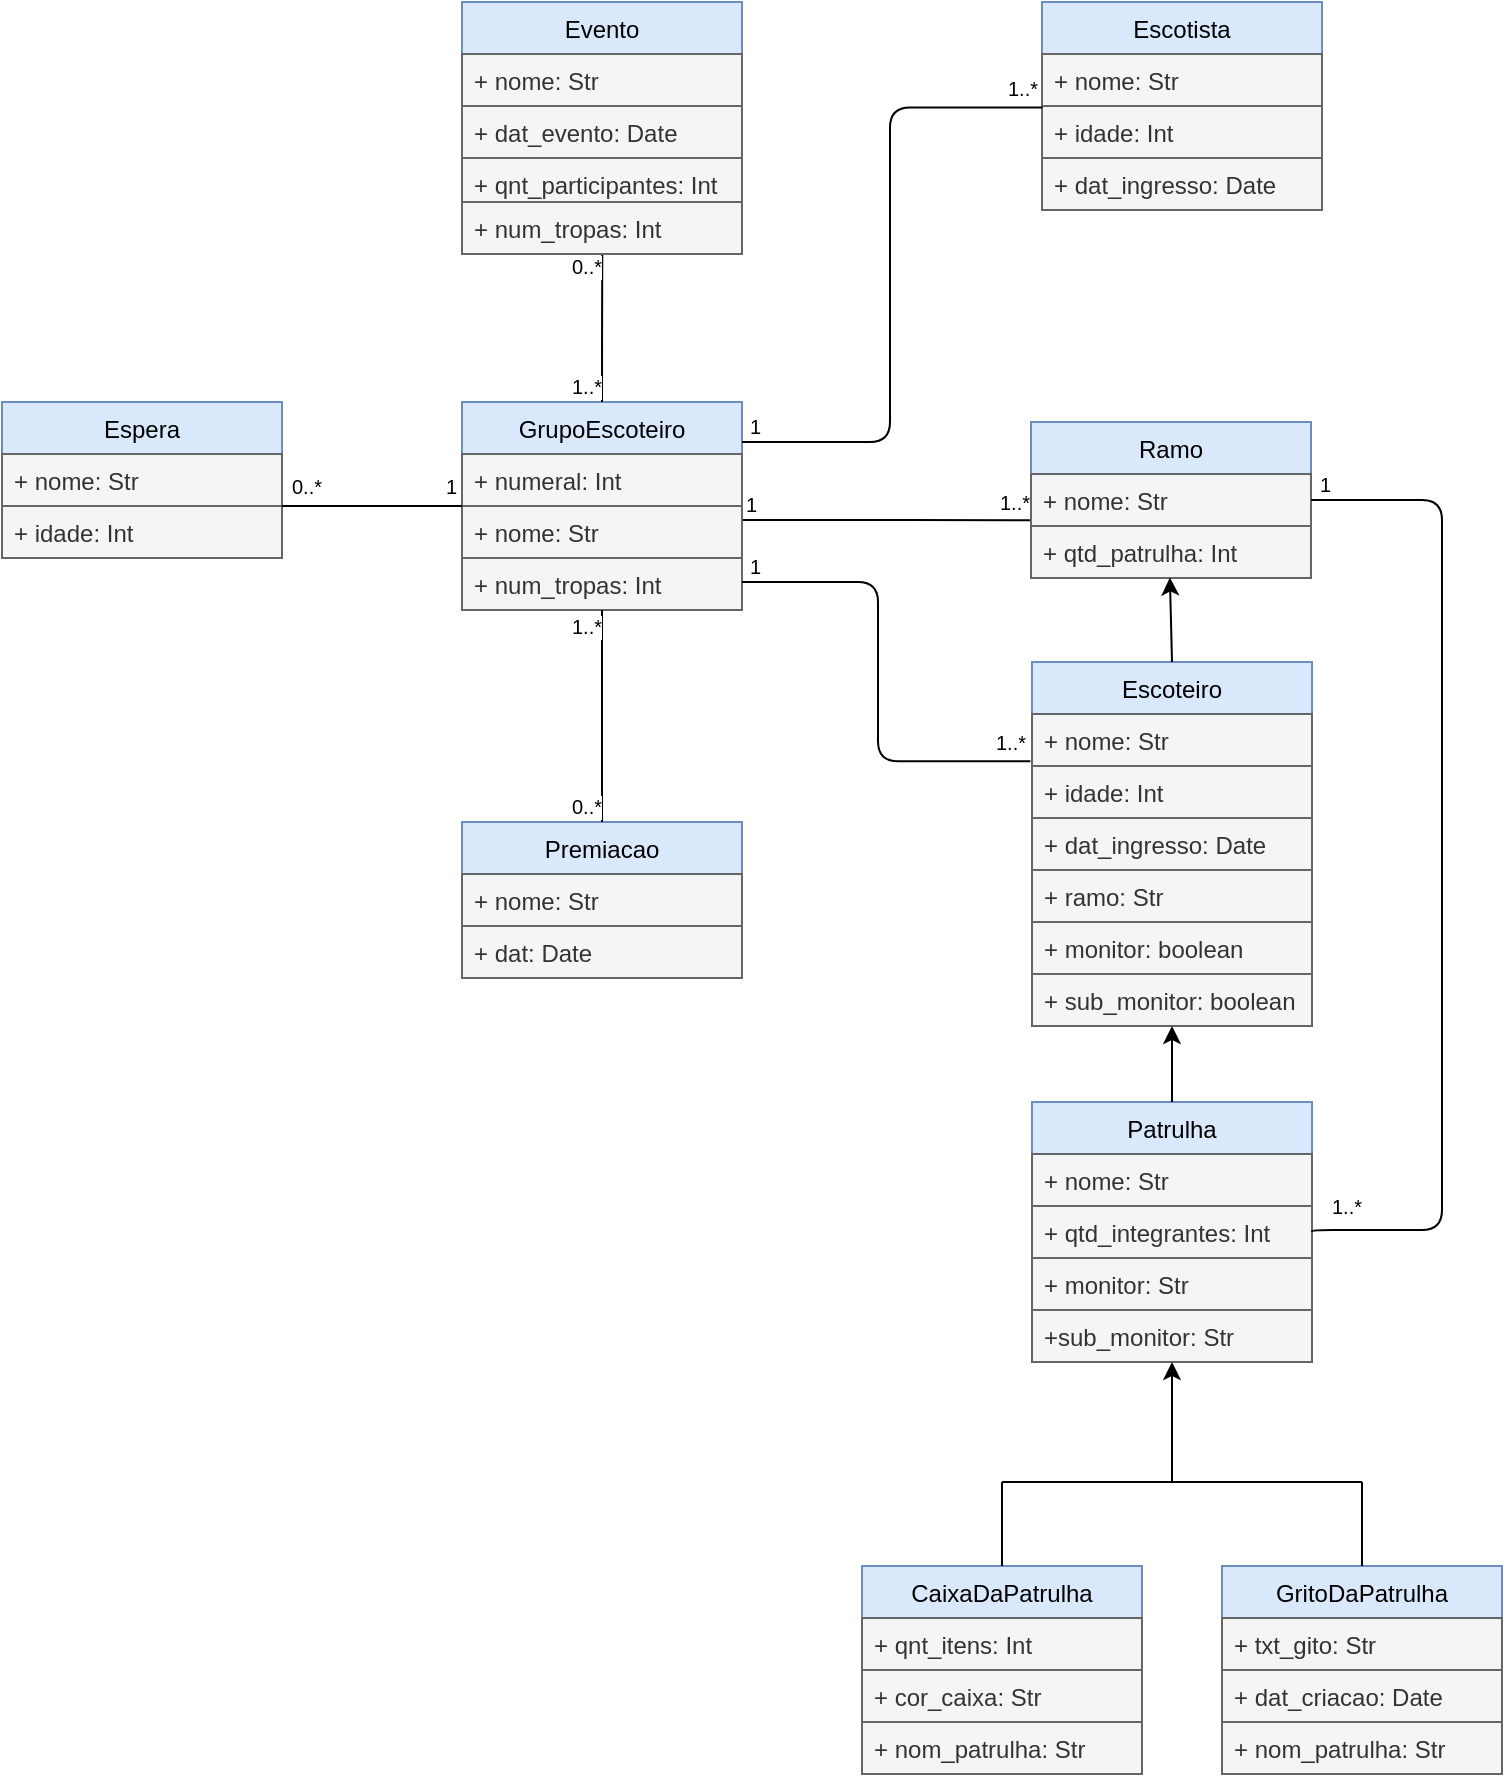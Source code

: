 <mxfile version="12.3.4" type="device" pages="1"><diagram id="qMCS-CipbwkDl_sj2JhC" name="Page-1"><mxGraphModel dx="2557" dy="2050" grid="1" gridSize="10" guides="1" tooltips="1" connect="1" arrows="1" fold="1" page="1" pageScale="1" pageWidth="850" pageHeight="1100" math="0" shadow="0"><root><mxCell id="0"/><mxCell id="1" parent="0"/><mxCell id="HGJGZqdUj7CCigEJTHPC-2" value="GrupoEscoteiro" style="swimlane;fontStyle=0;childLayout=stackLayout;horizontal=1;startSize=26;horizontalStack=0;resizeParent=1;resizeParentMax=0;resizeLast=0;collapsible=1;marginBottom=0;fillColor=#dae8fc;strokeColor=#6c8ebf;" parent="1" vertex="1"><mxGeometry x="140" y="160" width="140" height="104" as="geometry"/></mxCell><mxCell id="HGJGZqdUj7CCigEJTHPC-3" value="+ numeral: Int" style="text;align=left;verticalAlign=top;spacingLeft=4;spacingRight=4;overflow=hidden;rotatable=0;points=[[0,0.5],[1,0.5]];portConstraint=eastwest;fillColor=#f5f5f5;strokeColor=#666666;fontColor=#333333;" parent="HGJGZqdUj7CCigEJTHPC-2" vertex="1"><mxGeometry y="26" width="140" height="26" as="geometry"/></mxCell><mxCell id="70-9lHQwHYy36GMscDvA-47" value="" style="endArrow=none;html=1;edgeStyle=orthogonalEdgeStyle;entryX=0.012;entryY=0.891;entryDx=0;entryDy=0;entryPerimeter=0;" edge="1" parent="HGJGZqdUj7CCigEJTHPC-2" target="HGJGZqdUj7CCigEJTHPC-11"><mxGeometry relative="1" as="geometry"><mxPoint x="140" y="59" as="sourcePoint"/><mxPoint x="280" y="60" as="targetPoint"/><Array as="points"><mxPoint x="212" y="59"/></Array></mxGeometry></mxCell><mxCell id="70-9lHQwHYy36GMscDvA-48" value="1" style="resizable=0;html=1;align=left;verticalAlign=bottom;labelBackgroundColor=#ffffff;fontSize=10;" connectable="0" vertex="1" parent="70-9lHQwHYy36GMscDvA-47"><mxGeometry x="-1" relative="1" as="geometry"/></mxCell><mxCell id="70-9lHQwHYy36GMscDvA-49" value="1..*" style="resizable=0;html=1;align=right;verticalAlign=bottom;labelBackgroundColor=#ffffff;fontSize=10;" connectable="0" vertex="1" parent="70-9lHQwHYy36GMscDvA-47"><mxGeometry x="1" relative="1" as="geometry"><mxPoint x="-1.5" y="-1" as="offset"/></mxGeometry></mxCell><mxCell id="HGJGZqdUj7CCigEJTHPC-4" value="+ nome: Str" style="text;align=left;verticalAlign=top;spacingLeft=4;spacingRight=4;overflow=hidden;rotatable=0;points=[[0,0.5],[1,0.5]];portConstraint=eastwest;fillColor=#f5f5f5;strokeColor=#666666;fontColor=#333333;" parent="HGJGZqdUj7CCigEJTHPC-2" vertex="1"><mxGeometry y="52" width="140" height="26" as="geometry"/></mxCell><mxCell id="HGJGZqdUj7CCigEJTHPC-5" value="+ num_tropas: Int" style="text;align=left;verticalAlign=top;spacingLeft=4;spacingRight=4;overflow=hidden;rotatable=0;points=[[0,0.5],[1,0.5]];portConstraint=eastwest;fillColor=#f5f5f5;strokeColor=#666666;fontColor=#333333;" parent="HGJGZqdUj7CCigEJTHPC-2" vertex="1"><mxGeometry y="78" width="140" height="26" as="geometry"/></mxCell><mxCell id="70-9lHQwHYy36GMscDvA-59" value="GrupoEscoteiro" style="swimlane;fontStyle=0;childLayout=stackLayout;horizontal=1;startSize=26;horizontalStack=0;resizeParent=1;resizeParentMax=0;resizeLast=0;collapsible=1;marginBottom=0;fillColor=#dae8fc;strokeColor=#6c8ebf;" vertex="1" parent="1"><mxGeometry x="140" y="-24" width="140" height="78" as="geometry"/></mxCell><mxCell id="70-9lHQwHYy36GMscDvA-60" value="+ numeral: Int" style="text;align=left;verticalAlign=top;spacingLeft=4;spacingRight=4;overflow=hidden;rotatable=0;points=[[0,0.5],[1,0.5]];portConstraint=eastwest;fillColor=#f5f5f5;strokeColor=#666666;fontColor=#333333;" vertex="1" parent="70-9lHQwHYy36GMscDvA-59"><mxGeometry y="26" width="140" height="26" as="geometry"/></mxCell><mxCell id="70-9lHQwHYy36GMscDvA-64" value="+ nome: Str" style="text;align=left;verticalAlign=top;spacingLeft=4;spacingRight=4;overflow=hidden;rotatable=0;points=[[0,0.5],[1,0.5]];portConstraint=eastwest;fillColor=#f5f5f5;strokeColor=#666666;fontColor=#333333;" vertex="1" parent="70-9lHQwHYy36GMscDvA-59"><mxGeometry y="52" width="140" height="26" as="geometry"/></mxCell><mxCell id="HGJGZqdUj7CCigEJTHPC-6" value="Escotista" style="swimlane;fontStyle=0;childLayout=stackLayout;horizontal=1;startSize=26;fillColor=#dae8fc;horizontalStack=0;resizeParent=1;resizeParentMax=0;resizeLast=0;collapsible=1;marginBottom=0;strokeColor=#6c8ebf;" parent="1" vertex="1"><mxGeometry x="430" y="-40" width="140" height="104" as="geometry"/></mxCell><mxCell id="HGJGZqdUj7CCigEJTHPC-7" value="+ nome: Str" style="text;strokeColor=#666666;fillColor=#f5f5f5;align=left;verticalAlign=top;spacingLeft=4;spacingRight=4;overflow=hidden;rotatable=0;points=[[0,0.5],[1,0.5]];portConstraint=eastwest;fontColor=#333333;" parent="HGJGZqdUj7CCigEJTHPC-6" vertex="1"><mxGeometry y="26" width="140" height="26" as="geometry"/></mxCell><mxCell id="HGJGZqdUj7CCigEJTHPC-8" value="+ idade: Int" style="text;strokeColor=#666666;fillColor=#f5f5f5;align=left;verticalAlign=top;spacingLeft=4;spacingRight=4;overflow=hidden;rotatable=0;points=[[0,0.5],[1,0.5]];portConstraint=eastwest;fontColor=#333333;" parent="HGJGZqdUj7CCigEJTHPC-6" vertex="1"><mxGeometry y="52" width="140" height="26" as="geometry"/></mxCell><mxCell id="HGJGZqdUj7CCigEJTHPC-9" value="+ dat_ingresso: Date" style="text;strokeColor=#666666;fillColor=#f5f5f5;align=left;verticalAlign=top;spacingLeft=4;spacingRight=4;overflow=hidden;rotatable=0;points=[[0,0.5],[1,0.5]];portConstraint=eastwest;fontColor=#333333;" parent="HGJGZqdUj7CCigEJTHPC-6" vertex="1"><mxGeometry y="78" width="140" height="26" as="geometry"/></mxCell><mxCell id="HGJGZqdUj7CCigEJTHPC-10" value="Ramo" style="swimlane;fontStyle=0;childLayout=stackLayout;horizontal=1;startSize=26;fillColor=#dae8fc;horizontalStack=0;resizeParent=1;resizeParentMax=0;resizeLast=0;collapsible=1;marginBottom=0;strokeColor=#6c8ebf;" parent="1" vertex="1"><mxGeometry x="424.5" y="170" width="140" height="78" as="geometry"/></mxCell><mxCell id="HGJGZqdUj7CCigEJTHPC-11" value="+ nome: Str" style="text;strokeColor=#666666;fillColor=#f5f5f5;align=left;verticalAlign=top;spacingLeft=4;spacingRight=4;overflow=hidden;rotatable=0;points=[[0,0.5],[1,0.5]];portConstraint=eastwest;fontColor=#333333;" parent="HGJGZqdUj7CCigEJTHPC-10" vertex="1"><mxGeometry y="26" width="140" height="26" as="geometry"/></mxCell><mxCell id="HGJGZqdUj7CCigEJTHPC-12" value="+ qtd_patrulha: Int" style="text;strokeColor=#666666;fillColor=#f5f5f5;align=left;verticalAlign=top;spacingLeft=4;spacingRight=4;overflow=hidden;rotatable=0;points=[[0,0.5],[1,0.5]];portConstraint=eastwest;fontColor=#333333;" parent="HGJGZqdUj7CCigEJTHPC-10" vertex="1"><mxGeometry y="52" width="140" height="26" as="geometry"/></mxCell><mxCell id="HGJGZqdUj7CCigEJTHPC-14" value="Escoteiro" style="swimlane;fontStyle=0;childLayout=stackLayout;horizontal=1;startSize=26;fillColor=#dae8fc;horizontalStack=0;resizeParent=1;resizeParentMax=0;resizeLast=0;collapsible=1;marginBottom=0;strokeColor=#6c8ebf;" parent="1" vertex="1"><mxGeometry x="425" y="290" width="140" height="182" as="geometry"/></mxCell><mxCell id="HGJGZqdUj7CCigEJTHPC-15" value="+ nome: Str" style="text;strokeColor=#666666;fillColor=#f5f5f5;align=left;verticalAlign=top;spacingLeft=4;spacingRight=4;overflow=hidden;rotatable=0;points=[[0,0.5],[1,0.5]];portConstraint=eastwest;fontColor=#333333;" parent="HGJGZqdUj7CCigEJTHPC-14" vertex="1"><mxGeometry y="26" width="140" height="26" as="geometry"/></mxCell><mxCell id="HGJGZqdUj7CCigEJTHPC-16" value="+ idade: Int" style="text;strokeColor=#666666;fillColor=#f5f5f5;align=left;verticalAlign=top;spacingLeft=4;spacingRight=4;overflow=hidden;rotatable=0;points=[[0,0.5],[1,0.5]];portConstraint=eastwest;fontColor=#333333;" parent="HGJGZqdUj7CCigEJTHPC-14" vertex="1"><mxGeometry y="52" width="140" height="26" as="geometry"/></mxCell><mxCell id="HGJGZqdUj7CCigEJTHPC-17" value="+ dat_ingresso: Date" style="text;strokeColor=#666666;fillColor=#f5f5f5;align=left;verticalAlign=top;spacingLeft=4;spacingRight=4;overflow=hidden;rotatable=0;points=[[0,0.5],[1,0.5]];portConstraint=eastwest;fontColor=#333333;" parent="HGJGZqdUj7CCigEJTHPC-14" vertex="1"><mxGeometry y="78" width="140" height="26" as="geometry"/></mxCell><mxCell id="HGJGZqdUj7CCigEJTHPC-19" value="+ ramo: Str" style="text;strokeColor=#666666;fillColor=#f5f5f5;align=left;verticalAlign=top;spacingLeft=4;spacingRight=4;overflow=hidden;rotatable=0;points=[[0,0.5],[1,0.5]];portConstraint=eastwest;fontColor=#333333;" parent="HGJGZqdUj7CCigEJTHPC-14" vertex="1"><mxGeometry y="104" width="140" height="26" as="geometry"/></mxCell><mxCell id="HGJGZqdUj7CCigEJTHPC-21" value="+ monitor: boolean" style="text;strokeColor=#666666;fillColor=#f5f5f5;align=left;verticalAlign=top;spacingLeft=4;spacingRight=4;overflow=hidden;rotatable=0;points=[[0,0.5],[1,0.5]];portConstraint=eastwest;fontColor=#333333;" parent="HGJGZqdUj7CCigEJTHPC-14" vertex="1"><mxGeometry y="130" width="140" height="26" as="geometry"/></mxCell><mxCell id="HGJGZqdUj7CCigEJTHPC-20" value="+ sub_monitor: boolean" style="text;strokeColor=#666666;fillColor=#f5f5f5;align=left;verticalAlign=top;spacingLeft=4;spacingRight=4;overflow=hidden;rotatable=0;points=[[0,0.5],[1,0.5]];portConstraint=eastwest;fontColor=#333333;" parent="HGJGZqdUj7CCigEJTHPC-14" vertex="1"><mxGeometry y="156" width="140" height="26" as="geometry"/></mxCell><mxCell id="70-9lHQwHYy36GMscDvA-1" value="Patrulha" style="swimlane;fontStyle=0;childLayout=stackLayout;horizontal=1;startSize=26;fillColor=#dae8fc;horizontalStack=0;resizeParent=1;resizeParentMax=0;resizeLast=0;collapsible=1;marginBottom=0;strokeColor=#6c8ebf;" vertex="1" parent="1"><mxGeometry x="425" y="510" width="140" height="130" as="geometry"/></mxCell><mxCell id="70-9lHQwHYy36GMscDvA-2" value="+ nome: Str" style="text;strokeColor=#666666;fillColor=#f5f5f5;align=left;verticalAlign=top;spacingLeft=4;spacingRight=4;overflow=hidden;rotatable=0;points=[[0,0.5],[1,0.5]];portConstraint=eastwest;fontColor=#333333;" vertex="1" parent="70-9lHQwHYy36GMscDvA-1"><mxGeometry y="26" width="140" height="26" as="geometry"/></mxCell><mxCell id="70-9lHQwHYy36GMscDvA-3" value="+ qtd_integrantes: Int" style="text;strokeColor=#666666;fillColor=#f5f5f5;align=left;verticalAlign=top;spacingLeft=4;spacingRight=4;overflow=hidden;rotatable=0;points=[[0,0.5],[1,0.5]];portConstraint=eastwest;fontColor=#333333;" vertex="1" parent="70-9lHQwHYy36GMscDvA-1"><mxGeometry y="52" width="140" height="26" as="geometry"/></mxCell><mxCell id="70-9lHQwHYy36GMscDvA-4" value="+ monitor: Str" style="text;strokeColor=#666666;fillColor=#f5f5f5;align=left;verticalAlign=top;spacingLeft=4;spacingRight=4;overflow=hidden;rotatable=0;points=[[0,0.5],[1,0.5]];portConstraint=eastwest;fontColor=#333333;" vertex="1" parent="70-9lHQwHYy36GMscDvA-1"><mxGeometry y="78" width="140" height="26" as="geometry"/></mxCell><mxCell id="70-9lHQwHYy36GMscDvA-5" value="+sub_monitor: Str" style="text;strokeColor=#666666;fillColor=#f5f5f5;align=left;verticalAlign=top;spacingLeft=4;spacingRight=4;overflow=hidden;rotatable=0;points=[[0,0.5],[1,0.5]];portConstraint=eastwest;fontColor=#333333;" vertex="1" parent="70-9lHQwHYy36GMscDvA-1"><mxGeometry y="104" width="140" height="26" as="geometry"/></mxCell><mxCell id="70-9lHQwHYy36GMscDvA-6" value="CaixaDaPatrulha" style="swimlane;fontStyle=0;childLayout=stackLayout;horizontal=1;startSize=26;fillColor=#dae8fc;horizontalStack=0;resizeParent=1;resizeParentMax=0;resizeLast=0;collapsible=1;marginBottom=0;strokeColor=#6c8ebf;" vertex="1" parent="1"><mxGeometry x="340" y="742" width="140" height="104" as="geometry"/></mxCell><mxCell id="70-9lHQwHYy36GMscDvA-7" value="+ qnt_itens: Int" style="text;strokeColor=#666666;fillColor=#f5f5f5;align=left;verticalAlign=top;spacingLeft=4;spacingRight=4;overflow=hidden;rotatable=0;points=[[0,0.5],[1,0.5]];portConstraint=eastwest;fontColor=#333333;" vertex="1" parent="70-9lHQwHYy36GMscDvA-6"><mxGeometry y="26" width="140" height="26" as="geometry"/></mxCell><mxCell id="70-9lHQwHYy36GMscDvA-8" value="+ cor_caixa: Str" style="text;strokeColor=#666666;fillColor=#f5f5f5;align=left;verticalAlign=top;spacingLeft=4;spacingRight=4;overflow=hidden;rotatable=0;points=[[0,0.5],[1,0.5]];portConstraint=eastwest;fontColor=#333333;" vertex="1" parent="70-9lHQwHYy36GMscDvA-6"><mxGeometry y="52" width="140" height="26" as="geometry"/></mxCell><mxCell id="70-9lHQwHYy36GMscDvA-9" value="+ nom_patrulha: Str" style="text;strokeColor=#666666;fillColor=#f5f5f5;align=left;verticalAlign=top;spacingLeft=4;spacingRight=4;overflow=hidden;rotatable=0;points=[[0,0.5],[1,0.5]];portConstraint=eastwest;fontColor=#333333;" vertex="1" parent="70-9lHQwHYy36GMscDvA-6"><mxGeometry y="78" width="140" height="26" as="geometry"/></mxCell><mxCell id="70-9lHQwHYy36GMscDvA-12" value="GritoDaPatrulha" style="swimlane;fontStyle=0;childLayout=stackLayout;horizontal=1;startSize=26;fillColor=#dae8fc;horizontalStack=0;resizeParent=1;resizeParentMax=0;resizeLast=0;collapsible=1;marginBottom=0;strokeColor=#6c8ebf;" vertex="1" parent="1"><mxGeometry x="520" y="742" width="140" height="104" as="geometry"/></mxCell><mxCell id="70-9lHQwHYy36GMscDvA-13" value="+ txt_gito: Str" style="text;strokeColor=#666666;fillColor=#f5f5f5;align=left;verticalAlign=top;spacingLeft=4;spacingRight=4;overflow=hidden;rotatable=0;points=[[0,0.5],[1,0.5]];portConstraint=eastwest;fontColor=#333333;" vertex="1" parent="70-9lHQwHYy36GMscDvA-12"><mxGeometry y="26" width="140" height="26" as="geometry"/></mxCell><mxCell id="70-9lHQwHYy36GMscDvA-14" value="+ dat_criacao: Date" style="text;strokeColor=#666666;fillColor=#f5f5f5;align=left;verticalAlign=top;spacingLeft=4;spacingRight=4;overflow=hidden;rotatable=0;points=[[0,0.5],[1,0.5]];portConstraint=eastwest;fontColor=#333333;" vertex="1" parent="70-9lHQwHYy36GMscDvA-12"><mxGeometry y="52" width="140" height="26" as="geometry"/></mxCell><mxCell id="70-9lHQwHYy36GMscDvA-15" value="+ nom_patrulha: Str" style="text;strokeColor=#666666;fillColor=#f5f5f5;align=left;verticalAlign=top;spacingLeft=4;spacingRight=4;overflow=hidden;rotatable=0;points=[[0,0.5],[1,0.5]];portConstraint=eastwest;fontColor=#333333;" vertex="1" parent="70-9lHQwHYy36GMscDvA-12"><mxGeometry y="78" width="140" height="26" as="geometry"/></mxCell><mxCell id="70-9lHQwHYy36GMscDvA-16" value="Evento" style="swimlane;fontStyle=0;childLayout=stackLayout;horizontal=1;startSize=26;fillColor=#dae8fc;horizontalStack=0;resizeParent=1;resizeParentMax=0;resizeLast=0;collapsible=1;marginBottom=0;strokeColor=#6c8ebf;" vertex="1" parent="1"><mxGeometry x="140" y="-40" width="140" height="104" as="geometry"/></mxCell><mxCell id="70-9lHQwHYy36GMscDvA-17" value="+ nome: Str&#10;&#10;" style="text;strokeColor=#666666;fillColor=#f5f5f5;align=left;verticalAlign=top;spacingLeft=4;spacingRight=4;overflow=hidden;rotatable=0;points=[[0,0.5],[1,0.5]];portConstraint=eastwest;fontColor=#333333;" vertex="1" parent="70-9lHQwHYy36GMscDvA-16"><mxGeometry y="26" width="140" height="26" as="geometry"/></mxCell><mxCell id="70-9lHQwHYy36GMscDvA-18" value="+ dat_evento: Date" style="text;strokeColor=#666666;fillColor=#f5f5f5;align=left;verticalAlign=top;spacingLeft=4;spacingRight=4;overflow=hidden;rotatable=0;points=[[0,0.5],[1,0.5]];portConstraint=eastwest;fontColor=#333333;" vertex="1" parent="70-9lHQwHYy36GMscDvA-16"><mxGeometry y="52" width="140" height="26" as="geometry"/></mxCell><mxCell id="70-9lHQwHYy36GMscDvA-19" value="+ qnt_participantes: Int" style="text;strokeColor=#666666;fillColor=#f5f5f5;align=left;verticalAlign=top;spacingLeft=4;spacingRight=4;overflow=hidden;rotatable=0;points=[[0,0.5],[1,0.5]];portConstraint=eastwest;fontColor=#333333;" vertex="1" parent="70-9lHQwHYy36GMscDvA-16"><mxGeometry y="78" width="140" height="26" as="geometry"/></mxCell><mxCell id="70-9lHQwHYy36GMscDvA-20" value="Premiacao" style="swimlane;fontStyle=0;childLayout=stackLayout;horizontal=1;startSize=26;fillColor=#dae8fc;horizontalStack=0;resizeParent=1;resizeParentMax=0;resizeLast=0;collapsible=1;marginBottom=0;strokeColor=#6c8ebf;" vertex="1" parent="1"><mxGeometry x="140" y="370" width="140" height="78" as="geometry"/></mxCell><mxCell id="70-9lHQwHYy36GMscDvA-21" value="+ nome: Str&#10;&#10;" style="text;strokeColor=#666666;fillColor=#f5f5f5;align=left;verticalAlign=top;spacingLeft=4;spacingRight=4;overflow=hidden;rotatable=0;points=[[0,0.5],[1,0.5]];portConstraint=eastwest;fontColor=#333333;" vertex="1" parent="70-9lHQwHYy36GMscDvA-20"><mxGeometry y="26" width="140" height="26" as="geometry"/></mxCell><mxCell id="70-9lHQwHYy36GMscDvA-22" value="+ dat: Date" style="text;strokeColor=#666666;fillColor=#f5f5f5;align=left;verticalAlign=top;spacingLeft=4;spacingRight=4;overflow=hidden;rotatable=0;points=[[0,0.5],[1,0.5]];portConstraint=eastwest;fontColor=#333333;" vertex="1" parent="70-9lHQwHYy36GMscDvA-20"><mxGeometry y="52" width="140" height="26" as="geometry"/></mxCell><mxCell id="70-9lHQwHYy36GMscDvA-24" value="Espera" style="swimlane;fontStyle=0;childLayout=stackLayout;horizontal=1;startSize=26;fillColor=#dae8fc;horizontalStack=0;resizeParent=1;resizeParentMax=0;resizeLast=0;collapsible=1;marginBottom=0;strokeColor=#6c8ebf;" vertex="1" parent="1"><mxGeometry x="-90" y="160" width="140" height="78" as="geometry"/></mxCell><mxCell id="70-9lHQwHYy36GMscDvA-25" value="+ nome: Str&#10;&#10;" style="text;strokeColor=#666666;fillColor=#f5f5f5;align=left;verticalAlign=top;spacingLeft=4;spacingRight=4;overflow=hidden;rotatable=0;points=[[0,0.5],[1,0.5]];portConstraint=eastwest;fontColor=#333333;" vertex="1" parent="70-9lHQwHYy36GMscDvA-24"><mxGeometry y="26" width="140" height="26" as="geometry"/></mxCell><mxCell id="70-9lHQwHYy36GMscDvA-26" value="+ idade: Int" style="text;strokeColor=#666666;fillColor=#f5f5f5;align=left;verticalAlign=top;spacingLeft=4;spacingRight=4;overflow=hidden;rotatable=0;points=[[0,0.5],[1,0.5]];portConstraint=eastwest;fontColor=#333333;" vertex="1" parent="70-9lHQwHYy36GMscDvA-24"><mxGeometry y="52" width="140" height="26" as="geometry"/></mxCell><mxCell id="70-9lHQwHYy36GMscDvA-27" value="" style="endArrow=classic;html=1;entryX=0.5;entryY=1;entryDx=0;entryDy=0;" edge="1" parent="1" target="70-9lHQwHYy36GMscDvA-1"><mxGeometry width="50" height="50" relative="1" as="geometry"><mxPoint x="495" y="700" as="sourcePoint"/><mxPoint x="100" y="820" as="targetPoint"/></mxGeometry></mxCell><mxCell id="70-9lHQwHYy36GMscDvA-28" value="" style="endArrow=none;html=1;" edge="1" parent="1"><mxGeometry width="50" height="50" relative="1" as="geometry"><mxPoint x="590" y="700" as="sourcePoint"/><mxPoint x="410" y="700" as="targetPoint"/><Array as="points"/></mxGeometry></mxCell><mxCell id="70-9lHQwHYy36GMscDvA-29" value="" style="endArrow=none;html=1;exitX=0.5;exitY=0;exitDx=0;exitDy=0;" edge="1" parent="1" source="70-9lHQwHYy36GMscDvA-6"><mxGeometry width="50" height="50" relative="1" as="geometry"><mxPoint x="340" y="710" as="sourcePoint"/><mxPoint x="410" y="700" as="targetPoint"/></mxGeometry></mxCell><mxCell id="70-9lHQwHYy36GMscDvA-30" value="" style="endArrow=none;html=1;exitX=0.5;exitY=0;exitDx=0;exitDy=0;" edge="1" parent="1" source="70-9lHQwHYy36GMscDvA-12"><mxGeometry width="50" height="50" relative="1" as="geometry"><mxPoint x="630" y="740" as="sourcePoint"/><mxPoint x="590" y="700" as="targetPoint"/></mxGeometry></mxCell><mxCell id="70-9lHQwHYy36GMscDvA-31" value="" style="endArrow=classic;html=1;entryX=0.5;entryY=1;entryDx=0;entryDy=0;" edge="1" parent="1" target="HGJGZqdUj7CCigEJTHPC-14"><mxGeometry width="50" height="50" relative="1" as="geometry"><mxPoint x="495" y="510" as="sourcePoint"/><mxPoint x="497" y="476" as="targetPoint"/><Array as="points"/></mxGeometry></mxCell><mxCell id="70-9lHQwHYy36GMscDvA-32" value="" style="endArrow=classic;html=1;exitX=0.5;exitY=0;exitDx=0;exitDy=0;entryX=0.496;entryY=0.99;entryDx=0;entryDy=0;entryPerimeter=0;" edge="1" parent="1" source="HGJGZqdUj7CCigEJTHPC-14" target="HGJGZqdUj7CCigEJTHPC-12"><mxGeometry width="50" height="50" relative="1" as="geometry"><mxPoint x="460" y="290" as="sourcePoint"/><mxPoint x="510" y="240" as="targetPoint"/></mxGeometry></mxCell><mxCell id="70-9lHQwHYy36GMscDvA-50" value="" style="endArrow=none;html=1;edgeStyle=orthogonalEdgeStyle;" edge="1" parent="1"><mxGeometry relative="1" as="geometry"><mxPoint x="50" y="212" as="sourcePoint"/><mxPoint x="140" y="212" as="targetPoint"/><Array as="points"><mxPoint x="120" y="212"/><mxPoint x="120" y="212"/></Array></mxGeometry></mxCell><mxCell id="70-9lHQwHYy36GMscDvA-51" value="1" style="resizable=0;html=1;align=left;verticalAlign=bottom;labelBackgroundColor=#ffffff;fontSize=10;" connectable="0" vertex="1" parent="70-9lHQwHYy36GMscDvA-50"><mxGeometry x="-1" relative="1" as="geometry"><mxPoint x="80" y="-2" as="offset"/></mxGeometry></mxCell><mxCell id="70-9lHQwHYy36GMscDvA-52" value="0..*" style="resizable=0;html=1;align=right;verticalAlign=bottom;labelBackgroundColor=#ffffff;fontSize=10;" connectable="0" vertex="1" parent="70-9lHQwHYy36GMscDvA-50"><mxGeometry x="1" relative="1" as="geometry"><mxPoint x="-70" y="-2" as="offset"/></mxGeometry></mxCell><mxCell id="70-9lHQwHYy36GMscDvA-53" value="" style="endArrow=none;html=1;edgeStyle=orthogonalEdgeStyle;exitX=0.5;exitY=0;exitDx=0;exitDy=0;entryX=0.5;entryY=1;entryDx=0;entryDy=0;" edge="1" parent="1" source="70-9lHQwHYy36GMscDvA-20" target="HGJGZqdUj7CCigEJTHPC-2"><mxGeometry relative="1" as="geometry"><mxPoint x="140" y="310" as="sourcePoint"/><mxPoint x="200" y="270" as="targetPoint"/><Array as="points"/></mxGeometry></mxCell><mxCell id="70-9lHQwHYy36GMscDvA-54" value="" style="resizable=0;html=1;align=left;verticalAlign=bottom;labelBackgroundColor=#ffffff;fontSize=10;" connectable="0" vertex="1" parent="70-9lHQwHYy36GMscDvA-53"><mxGeometry x="-1" relative="1" as="geometry"/></mxCell><mxCell id="70-9lHQwHYy36GMscDvA-55" value="0..*" style="resizable=0;html=1;align=right;verticalAlign=bottom;labelBackgroundColor=#ffffff;fontSize=10;" connectable="0" vertex="1" parent="70-9lHQwHYy36GMscDvA-53"><mxGeometry x="1" relative="1" as="geometry"><mxPoint y="106" as="offset"/></mxGeometry></mxCell><mxCell id="70-9lHQwHYy36GMscDvA-58" value="1..*" style="resizable=0;html=1;align=right;verticalAlign=bottom;labelBackgroundColor=#ffffff;fontSize=10;" connectable="0" vertex="1" parent="1"><mxGeometry x="210" y="264" as="geometry"><mxPoint y="16" as="offset"/></mxGeometry></mxCell><mxCell id="70-9lHQwHYy36GMscDvA-67" value="" style="endArrow=none;html=1;edgeStyle=orthogonalEdgeStyle;entryX=0.5;entryY=1;entryDx=0;entryDy=0;" edge="1" parent="1"><mxGeometry relative="1" as="geometry"><mxPoint x="210" y="160" as="sourcePoint"/><mxPoint x="210.143" y="80.143" as="targetPoint"/><Array as="points"><mxPoint x="210" y="140"/><mxPoint x="210" y="140"/></Array></mxGeometry></mxCell><mxCell id="70-9lHQwHYy36GMscDvA-68" value="" style="resizable=0;html=1;align=left;verticalAlign=bottom;labelBackgroundColor=#ffffff;fontSize=10;" connectable="0" vertex="1" parent="70-9lHQwHYy36GMscDvA-67"><mxGeometry x="-1" relative="1" as="geometry"/></mxCell><mxCell id="70-9lHQwHYy36GMscDvA-69" value="1..*" style="resizable=0;html=1;align=right;verticalAlign=bottom;labelBackgroundColor=#ffffff;fontSize=10;" connectable="0" vertex="1" parent="70-9lHQwHYy36GMscDvA-67"><mxGeometry x="1" relative="1" as="geometry"><mxPoint y="80" as="offset"/></mxGeometry></mxCell><mxCell id="70-9lHQwHYy36GMscDvA-70" value="0..*" style="resizable=0;html=1;align=right;verticalAlign=bottom;labelBackgroundColor=#ffffff;fontSize=10;" connectable="0" vertex="1" parent="1"><mxGeometry x="210" y="20" as="geometry"><mxPoint y="80" as="offset"/></mxGeometry></mxCell><mxCell id="70-9lHQwHYy36GMscDvA-72" value="" style="endArrow=none;html=1;edgeStyle=orthogonalEdgeStyle;entryX=0.002;entryY=0.031;entryDx=0;entryDy=0;entryPerimeter=0;" edge="1" parent="1" source="HGJGZqdUj7CCigEJTHPC-2" target="HGJGZqdUj7CCigEJTHPC-8"><mxGeometry relative="1" as="geometry"><mxPoint x="290" y="180" as="sourcePoint"/><mxPoint x="424.069" y="12.483" as="targetPoint"/><Array as="points"><mxPoint x="354" y="180"/><mxPoint x="354" y="13"/></Array></mxGeometry></mxCell><mxCell id="70-9lHQwHYy36GMscDvA-73" value="1" style="resizable=0;html=1;align=left;verticalAlign=bottom;labelBackgroundColor=#ffffff;fontSize=10;" connectable="0" vertex="1" parent="70-9lHQwHYy36GMscDvA-72"><mxGeometry x="-1" relative="1" as="geometry"><mxPoint x="2" as="offset"/></mxGeometry></mxCell><mxCell id="70-9lHQwHYy36GMscDvA-74" value="1..*" style="resizable=0;html=1;align=right;verticalAlign=bottom;labelBackgroundColor=#ffffff;fontSize=10;" connectable="0" vertex="1" parent="70-9lHQwHYy36GMscDvA-72"><mxGeometry x="1" relative="1" as="geometry"><mxPoint x="-1.5" y="-1" as="offset"/></mxGeometry></mxCell><mxCell id="70-9lHQwHYy36GMscDvA-75" value="" style="endArrow=none;html=1;edgeStyle=orthogonalEdgeStyle;entryX=0.002;entryY=0.031;entryDx=0;entryDy=0;entryPerimeter=0;" edge="1" parent="1"><mxGeometry relative="1" as="geometry"><mxPoint x="280" y="250" as="sourcePoint"/><mxPoint x="424.207" y="339.586" as="targetPoint"/><Array as="points"><mxPoint x="348" y="250"/><mxPoint x="348" y="339"/></Array></mxGeometry></mxCell><mxCell id="70-9lHQwHYy36GMscDvA-76" value="1" style="resizable=0;html=1;align=left;verticalAlign=bottom;labelBackgroundColor=#ffffff;fontSize=10;" connectable="0" vertex="1" parent="70-9lHQwHYy36GMscDvA-75"><mxGeometry x="-1" relative="1" as="geometry"><mxPoint x="2" as="offset"/></mxGeometry></mxCell><mxCell id="70-9lHQwHYy36GMscDvA-77" value="1..*" style="resizable=0;html=1;align=right;verticalAlign=bottom;labelBackgroundColor=#ffffff;fontSize=10;" connectable="0" vertex="1" parent="70-9lHQwHYy36GMscDvA-75"><mxGeometry x="1" relative="1" as="geometry"><mxPoint x="-1.5" y="-1" as="offset"/></mxGeometry></mxCell><mxCell id="70-9lHQwHYy36GMscDvA-78" value="" style="endArrow=none;html=1;edgeStyle=orthogonalEdgeStyle;entryX=1;entryY=0.5;entryDx=0;entryDy=0;exitX=1;exitY=0.5;exitDx=0;exitDy=0;" edge="1" parent="1" source="HGJGZqdUj7CCigEJTHPC-10" target="70-9lHQwHYy36GMscDvA-1"><mxGeometry relative="1" as="geometry"><mxPoint x="629.294" y="465.265" as="sourcePoint"/><mxPoint x="570" y="554" as="targetPoint"/><Array as="points"><mxPoint x="630" y="209"/><mxPoint x="630" y="574"/></Array></mxGeometry></mxCell><mxCell id="70-9lHQwHYy36GMscDvA-79" value="1" style="resizable=0;html=1;align=left;verticalAlign=bottom;labelBackgroundColor=#ffffff;fontSize=10;" connectable="0" vertex="1" parent="70-9lHQwHYy36GMscDvA-78"><mxGeometry x="-1" relative="1" as="geometry"><mxPoint x="2" as="offset"/></mxGeometry></mxCell><mxCell id="70-9lHQwHYy36GMscDvA-80" value="1..*" style="resizable=0;html=1;align=right;verticalAlign=bottom;labelBackgroundColor=#ffffff;fontSize=10;" connectable="0" vertex="1" parent="70-9lHQwHYy36GMscDvA-78"><mxGeometry x="1" relative="1" as="geometry"><mxPoint x="25" y="-5" as="offset"/></mxGeometry></mxCell><mxCell id="70-9lHQwHYy36GMscDvA-65" value="+ num_tropas: Int" style="text;align=left;verticalAlign=top;spacingLeft=4;spacingRight=4;overflow=hidden;rotatable=0;points=[[0,0.5],[1,0.5]];portConstraint=eastwest;fillColor=#f5f5f5;strokeColor=#666666;fontColor=#333333;" vertex="1" parent="1"><mxGeometry x="140" y="60" width="140" height="26" as="geometry"/></mxCell></root></mxGraphModel></diagram></mxfile>